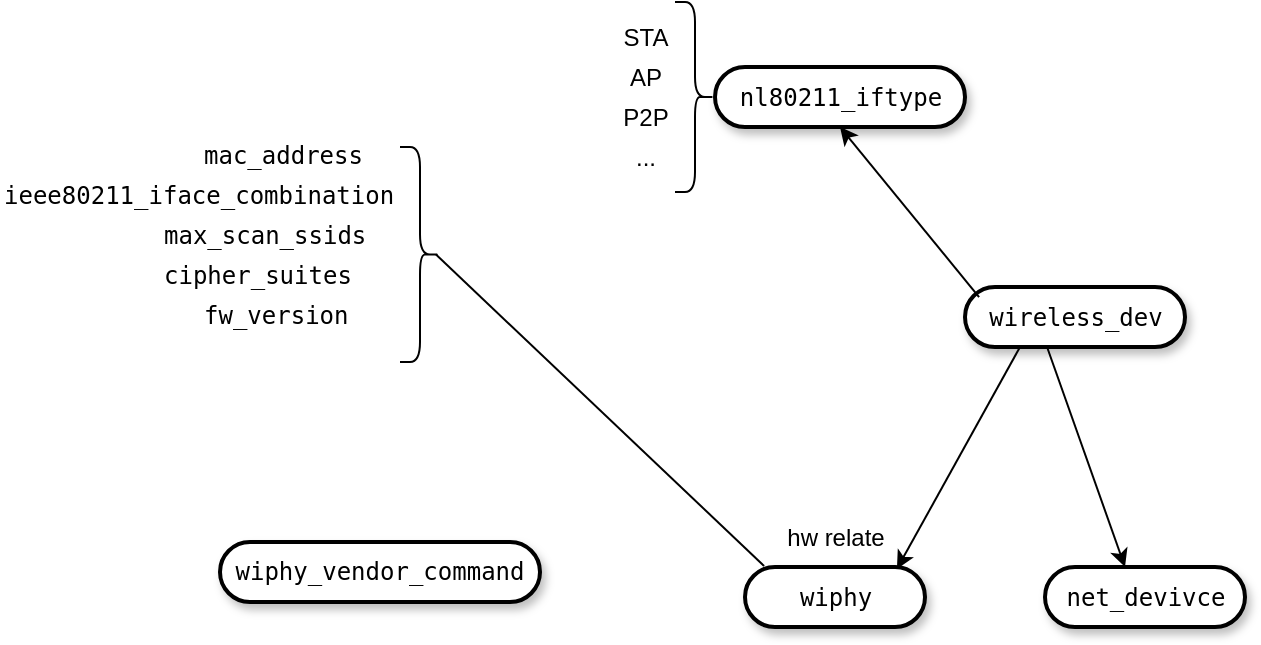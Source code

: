 <mxfile version="24.5.2" type="github">
  <diagram name="Page-1" id="ad52d381-51e7-2e0d-a935-2d0ddd2fd229">
    <mxGraphModel dx="1362" dy="771" grid="1" gridSize="10" guides="1" tooltips="1" connect="1" arrows="1" fold="1" page="1" pageScale="1" pageWidth="1100" pageHeight="850" background="none" math="0" shadow="0">
      <root>
        <mxCell id="0" />
        <mxCell id="1" parent="0" />
        <mxCell id="V5OFqShGKvGqf3K6uyeU-1" value="&lt;pre style=&quot;border: 0px; margin-top: 0px; margin-bottom: 0px; text-align: start;&quot;&gt;&lt;span style=&quot;background-color: rgb(255, 255, 255);&quot;&gt;wiphy&lt;/span&gt;&lt;/pre&gt;" style="whiteSpace=wrap;html=1;rounded=1;shadow=1;comic=0;labelBackgroundColor=none;strokeWidth=2;fontFamily=Verdana;fontSize=12;align=center;arcSize=50;verticalAlign=middle;" parent="1" vertex="1">
          <mxGeometry x="562.5" y="352.5" width="90" height="30" as="geometry" />
        </mxCell>
        <mxCell id="V5OFqShGKvGqf3K6uyeU-2" value="&lt;pre style=&quot;border: 0px; margin-top: 0px; margin-bottom: 0px; text-align: start;&quot;&gt;&lt;span style=&quot;background-color: rgb(255, 255, 255);&quot;&gt;wireless_dev&lt;/span&gt;&lt;/pre&gt;" style="whiteSpace=wrap;html=1;rounded=1;shadow=1;comic=0;labelBackgroundColor=none;strokeWidth=2;fontFamily=Verdana;fontSize=12;align=center;arcSize=50;verticalAlign=middle;" parent="1" vertex="1">
          <mxGeometry x="672.5" y="212.5" width="110" height="30" as="geometry" />
        </mxCell>
        <mxCell id="V5OFqShGKvGqf3K6uyeU-6" value="" style="endArrow=classic;html=1;rounded=0;entryX=0.844;entryY=0.033;entryDx=0;entryDy=0;entryPerimeter=0;exitX=0.25;exitY=1;exitDx=0;exitDy=0;" parent="1" source="V5OFqShGKvGqf3K6uyeU-2" target="V5OFqShGKvGqf3K6uyeU-1" edge="1">
          <mxGeometry width="50" height="50" relative="1" as="geometry">
            <mxPoint x="692.5" y="402.5" as="sourcePoint" />
            <mxPoint x="742.5" y="352.5" as="targetPoint" />
          </mxGeometry>
        </mxCell>
        <mxCell id="V5OFqShGKvGqf3K6uyeU-7" value="&lt;pre style=&quot;border: 0px; margin-top: 0px; margin-bottom: 0px; text-align: start;&quot;&gt;&lt;span style=&quot;background-color: rgb(255, 255, 255);&quot;&gt;net_devivce&lt;/span&gt;&lt;/pre&gt;" style="whiteSpace=wrap;html=1;rounded=1;shadow=1;comic=0;labelBackgroundColor=none;strokeWidth=2;fontFamily=Verdana;fontSize=12;align=center;arcSize=50;verticalAlign=middle;" parent="1" vertex="1">
          <mxGeometry x="712.5" y="352.5" width="100" height="30" as="geometry" />
        </mxCell>
        <mxCell id="V5OFqShGKvGqf3K6uyeU-9" value="" style="endArrow=classic;html=1;rounded=0;exitX=0.373;exitY=1;exitDx=0;exitDy=0;exitPerimeter=0;" parent="1" source="V5OFqShGKvGqf3K6uyeU-2" edge="1">
          <mxGeometry width="50" height="50" relative="1" as="geometry">
            <mxPoint x="702.5" y="402.5" as="sourcePoint" />
            <mxPoint x="752.5" y="352.5" as="targetPoint" />
          </mxGeometry>
        </mxCell>
        <mxCell id="V5OFqShGKvGqf3K6uyeU-11" value="&lt;pre style=&quot;border: 0px; margin-top: 0px; margin-bottom: 0px; text-align: start;&quot;&gt;&lt;span style=&quot;background-color: rgb(255, 255, 255);&quot;&gt;nl80211_iftype&lt;/span&gt;&lt;/pre&gt;" style="whiteSpace=wrap;html=1;rounded=1;shadow=1;comic=0;labelBackgroundColor=none;strokeWidth=2;fontFamily=Verdana;fontSize=12;align=center;arcSize=50;verticalAlign=middle;" parent="1" vertex="1">
          <mxGeometry x="547.5" y="102.5" width="125" height="30" as="geometry" />
        </mxCell>
        <mxCell id="V5OFqShGKvGqf3K6uyeU-12" value="" style="endArrow=classic;html=1;rounded=0;entryX=0.5;entryY=1;entryDx=0;entryDy=0;exitX=0.064;exitY=0.167;exitDx=0;exitDy=0;exitPerimeter=0;" parent="1" source="V5OFqShGKvGqf3K6uyeU-2" target="V5OFqShGKvGqf3K6uyeU-11" edge="1">
          <mxGeometry width="50" height="50" relative="1" as="geometry">
            <mxPoint x="672.5" y="212.5" as="sourcePoint" />
            <mxPoint x="722.5" y="162.5" as="targetPoint" />
          </mxGeometry>
        </mxCell>
        <mxCell id="V5OFqShGKvGqf3K6uyeU-14" value="" style="shape=curlyBracket;whiteSpace=wrap;html=1;rounded=1;flipH=1;labelPosition=right;verticalLabelPosition=middle;align=left;verticalAlign=middle;" parent="1" vertex="1">
          <mxGeometry x="527.5" y="70" width="20" height="95" as="geometry" />
        </mxCell>
        <mxCell id="V5OFqShGKvGqf3K6uyeU-15" value="STA" style="text;html=1;align=center;verticalAlign=middle;whiteSpace=wrap;rounded=0;" parent="1" vertex="1">
          <mxGeometry x="482.5" y="72.5" width="60" height="30" as="geometry" />
        </mxCell>
        <mxCell id="V5OFqShGKvGqf3K6uyeU-17" value="AP" style="text;html=1;align=center;verticalAlign=middle;whiteSpace=wrap;rounded=0;" parent="1" vertex="1">
          <mxGeometry x="482.5" y="92.5" width="60" height="30" as="geometry" />
        </mxCell>
        <mxCell id="V5OFqShGKvGqf3K6uyeU-18" value="P2P" style="text;html=1;align=center;verticalAlign=middle;whiteSpace=wrap;rounded=0;" parent="1" vertex="1">
          <mxGeometry x="482.5" y="112.5" width="60" height="30" as="geometry" />
        </mxCell>
        <mxCell id="V5OFqShGKvGqf3K6uyeU-19" value="..." style="text;html=1;align=center;verticalAlign=middle;whiteSpace=wrap;rounded=0;" parent="1" vertex="1">
          <mxGeometry x="482.5" y="132.5" width="60" height="30" as="geometry" />
        </mxCell>
        <mxCell id="V5OFqShGKvGqf3K6uyeU-30" value="hw relate" style="text;html=1;align=center;verticalAlign=middle;whiteSpace=wrap;rounded=0;" parent="1" vertex="1">
          <mxGeometry x="577.5" y="322.5" width="60" height="30" as="geometry" />
        </mxCell>
        <mxCell id="V5OFqShGKvGqf3K6uyeU-32" value="" style="shape=curlyBracket;whiteSpace=wrap;html=1;rounded=1;flipH=1;labelPosition=right;verticalLabelPosition=middle;align=left;verticalAlign=middle;" parent="1" vertex="1">
          <mxGeometry x="390" y="142.5" width="20" height="107.5" as="geometry" />
        </mxCell>
        <mxCell id="V5OFqShGKvGqf3K6uyeU-34" value="" style="endArrow=none;html=1;rounded=0;exitX=0.1;exitY=0.5;exitDx=0;exitDy=0;exitPerimeter=0;entryX=0.106;entryY=-0.017;entryDx=0;entryDy=0;entryPerimeter=0;" parent="1" source="V5OFqShGKvGqf3K6uyeU-32" target="V5OFqShGKvGqf3K6uyeU-1" edge="1">
          <mxGeometry width="50" height="50" relative="1" as="geometry">
            <mxPoint x="520" y="410" as="sourcePoint" />
            <mxPoint x="570" y="360" as="targetPoint" />
          </mxGeometry>
        </mxCell>
        <mxCell id="V5OFqShGKvGqf3K6uyeU-35" value="&lt;pre style=&quot;forced-color-adjust: none; color: rgb(0, 0, 0); font-size: 12px; font-style: normal; font-variant-ligatures: normal; font-variant-caps: normal; font-weight: 400; letter-spacing: normal; orphans: 2; text-indent: 0px; text-transform: none; widows: 2; word-spacing: 0px; -webkit-text-stroke-width: 0px; background-color: rgb(251, 251, 251); text-decoration-thickness: initial; text-decoration-style: initial; text-decoration-color: initial; border: 0px; margin-top: 0px; margin-bottom: 0px; text-align: start;&quot;&gt;&lt;span style=&quot;forced-color-adjust: none; background-color: rgb(255, 255, 255);&quot;&gt;mac_address&lt;/span&gt;&lt;/pre&gt;" style="text;whiteSpace=wrap;html=1;" parent="1" vertex="1">
          <mxGeometry x="290" y="132.5" width="110" height="27.5" as="geometry" />
        </mxCell>
        <mxCell id="V5OFqShGKvGqf3K6uyeU-36" value="&lt;pre style=&quot;forced-color-adjust: none; color: rgb(0, 0, 0); font-size: 12px; font-style: normal; font-variant-ligatures: normal; font-variant-caps: normal; font-weight: 400; letter-spacing: normal; orphans: 2; text-indent: 0px; text-transform: none; widows: 2; word-spacing: 0px; -webkit-text-stroke-width: 0px; background-color: rgb(251, 251, 251); text-decoration-thickness: initial; text-decoration-style: initial; text-decoration-color: initial; border: 0px; margin-top: 0px; margin-bottom: 0px; text-align: start;&quot;&gt;&lt;span style=&quot;forced-color-adjust: none; background-color: rgb(255, 255, 255);&quot;&gt;ieee80211_iface_combination&lt;/span&gt;&lt;/pre&gt;" style="text;whiteSpace=wrap;html=1;" parent="1" vertex="1">
          <mxGeometry x="190" y="152.5" width="230" height="40" as="geometry" />
        </mxCell>
        <mxCell id="V5OFqShGKvGqf3K6uyeU-37" value="&lt;pre style=&quot;forced-color-adjust: none; color: rgb(0, 0, 0); font-size: 12px; font-style: normal; font-variant-ligatures: normal; font-variant-caps: normal; font-weight: 400; letter-spacing: normal; orphans: 2; text-indent: 0px; text-transform: none; widows: 2; word-spacing: 0px; -webkit-text-stroke-width: 0px; background-color: rgb(251, 251, 251); text-decoration-thickness: initial; text-decoration-style: initial; text-decoration-color: initial; border: 0px; margin-top: 0px; margin-bottom: 0px; text-align: start;&quot;&gt;&lt;span style=&quot;forced-color-adjust: none; background-color: rgb(255, 255, 255);&quot;&gt;max_scan_ssids&lt;/span&gt;&lt;/pre&gt;" style="text;whiteSpace=wrap;html=1;" parent="1" vertex="1">
          <mxGeometry x="270" y="172.5" width="130" height="40" as="geometry" />
        </mxCell>
        <mxCell id="V5OFqShGKvGqf3K6uyeU-38" value="&lt;pre style=&quot;forced-color-adjust: none; color: rgb(0, 0, 0); font-size: 12px; font-style: normal; font-variant-ligatures: normal; font-variant-caps: normal; font-weight: 400; letter-spacing: normal; orphans: 2; text-indent: 0px; text-transform: none; widows: 2; word-spacing: 0px; -webkit-text-stroke-width: 0px; background-color: rgb(251, 251, 251); text-decoration-thickness: initial; text-decoration-style: initial; text-decoration-color: initial; border: 0px; margin-top: 0px; margin-bottom: 0px; text-align: start;&quot;&gt;&lt;span style=&quot;forced-color-adjust: none; background-color: rgb(255, 255, 255);&quot;&gt;cipher_suites&lt;/span&gt;&lt;/pre&gt;" style="text;whiteSpace=wrap;html=1;" parent="1" vertex="1">
          <mxGeometry x="270" y="192.5" width="130" height="40" as="geometry" />
        </mxCell>
        <mxCell id="V5OFqShGKvGqf3K6uyeU-39" value="&lt;pre style=&quot;forced-color-adjust: none; color: rgb(0, 0, 0); font-size: 12px; font-style: normal; font-variant-ligatures: normal; font-variant-caps: normal; font-weight: 400; letter-spacing: normal; orphans: 2; text-indent: 0px; text-transform: none; widows: 2; word-spacing: 0px; -webkit-text-stroke-width: 0px; background-color: rgb(251, 251, 251); text-decoration-thickness: initial; text-decoration-style: initial; text-decoration-color: initial; border: 0px; margin-top: 0px; margin-bottom: 0px; text-align: start;&quot;&gt;&lt;span style=&quot;forced-color-adjust: none; background-color: rgb(255, 255, 255);&quot;&gt;fw_version&lt;/span&gt;&lt;/pre&gt;" style="text;whiteSpace=wrap;html=1;" parent="1" vertex="1">
          <mxGeometry x="290" y="212.5" width="110" height="40" as="geometry" />
        </mxCell>
        <mxCell id="V5OFqShGKvGqf3K6uyeU-41" value="&lt;pre style=&quot;border: 0px; margin-top: 0px; margin-bottom: 0px; text-align: start;&quot;&gt;&lt;span style=&quot;background-color: rgb(255, 255, 255);&quot;&gt;wiphy_vendor_command&lt;/span&gt;&lt;/pre&gt;" style="whiteSpace=wrap;html=1;rounded=1;shadow=1;comic=0;labelBackgroundColor=none;strokeWidth=2;fontFamily=Verdana;fontSize=12;align=center;arcSize=50;verticalAlign=middle;" parent="1" vertex="1">
          <mxGeometry x="300" y="340" width="160" height="30" as="geometry" />
        </mxCell>
      </root>
    </mxGraphModel>
  </diagram>
</mxfile>
